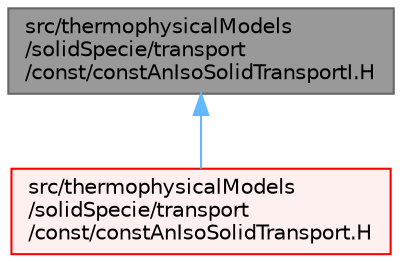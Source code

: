 digraph "src/thermophysicalModels/solidSpecie/transport/const/constAnIsoSolidTransportI.H"
{
 // LATEX_PDF_SIZE
  bgcolor="transparent";
  edge [fontname=Helvetica,fontsize=10,labelfontname=Helvetica,labelfontsize=10];
  node [fontname=Helvetica,fontsize=10,shape=box,height=0.2,width=0.4];
  Node1 [id="Node000001",label="src/thermophysicalModels\l/solidSpecie/transport\l/const/constAnIsoSolidTransportI.H",height=0.2,width=0.4,color="gray40", fillcolor="grey60", style="filled", fontcolor="black",tooltip=" "];
  Node1 -> Node2 [id="edge1_Node000001_Node000002",dir="back",color="steelblue1",style="solid",tooltip=" "];
  Node2 [id="Node000002",label="src/thermophysicalModels\l/solidSpecie/transport\l/const/constAnIsoSolidTransport.H",height=0.2,width=0.4,color="red", fillcolor="#FFF0F0", style="filled",URL="$constAnIsoSolidTransport_8H.html",tooltip=" "];
}
